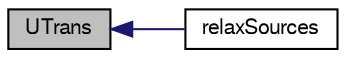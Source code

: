 digraph "UTrans"
{
  bgcolor="transparent";
  edge [fontname="FreeSans",fontsize="10",labelfontname="FreeSans",labelfontsize="10"];
  node [fontname="FreeSans",fontsize="10",shape=record];
  rankdir="LR";
  Node1 [label="UTrans",height=0.2,width=0.4,color="black", fillcolor="grey75", style="filled" fontcolor="black"];
  Node1 -> Node2 [dir="back",color="midnightblue",fontsize="10",style="solid",fontname="FreeSans"];
  Node2 [label="relaxSources",height=0.2,width=0.4,color="black",URL="$a01194.html#a1dda0eeb0d071a4a102739a96f4532f3",tooltip="Apply relaxation to (steady state) cloud sources. "];
}

